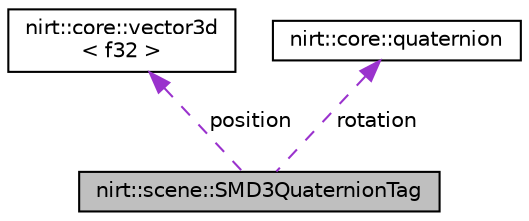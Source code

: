 digraph "nirt::scene::SMD3QuaternionTag"
{
 // LATEX_PDF_SIZE
  edge [fontname="Helvetica",fontsize="10",labelfontname="Helvetica",labelfontsize="10"];
  node [fontname="Helvetica",fontsize="10",shape=record];
  Node1 [label="nirt::scene::SMD3QuaternionTag",height=0.2,width=0.4,color="black", fillcolor="grey75", style="filled", fontcolor="black",tooltip="hold a tag info for connecting meshes"];
  Node2 -> Node1 [dir="back",color="darkorchid3",fontsize="10",style="dashed",label=" position" ,fontname="Helvetica"];
  Node2 [label="nirt::core::vector3d\l\< f32 \>",height=0.2,width=0.4,color="black", fillcolor="white", style="filled",URL="$classnirt_1_1core_1_1vector3d.html",tooltip=" "];
  Node3 -> Node1 [dir="back",color="darkorchid3",fontsize="10",style="dashed",label=" rotation" ,fontname="Helvetica"];
  Node3 [label="nirt::core::quaternion",height=0.2,width=0.4,color="black", fillcolor="white", style="filled",URL="$classnirt_1_1core_1_1quaternion.html",tooltip="Quaternion class for representing rotations."];
}

